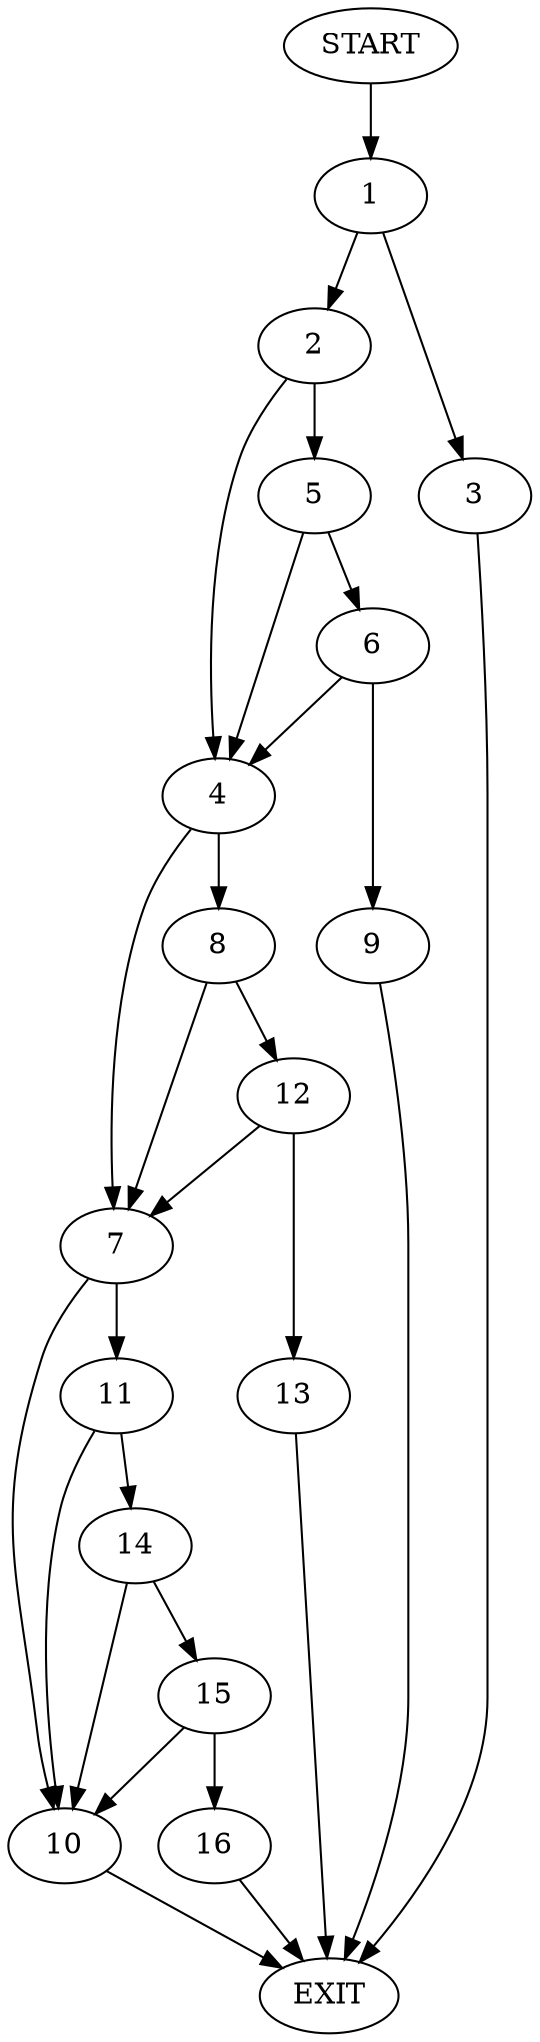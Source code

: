 digraph {
0 [label="START"]
17 [label="EXIT"]
0 -> 1
1 -> 2
1 -> 3
3 -> 17
2 -> 4
2 -> 5
5 -> 4
5 -> 6
4 -> 7
4 -> 8
6 -> 9
6 -> 4
9 -> 17
7 -> 10
7 -> 11
8 -> 7
8 -> 12
12 -> 7
12 -> 13
13 -> 17
11 -> 14
11 -> 10
10 -> 17
14 -> 10
14 -> 15
15 -> 16
15 -> 10
16 -> 17
}
